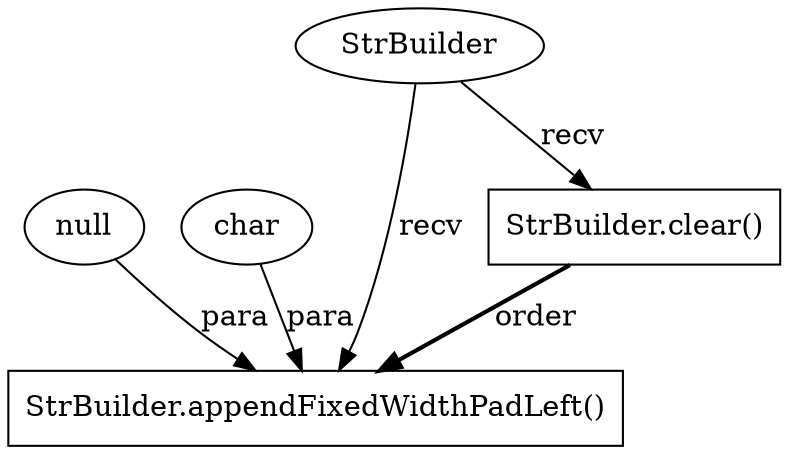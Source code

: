 digraph "AUG" {

  1 [ label="StrBuilder.appendFixedWidthPadLeft()" shape="box" ];
  2 [ label="null" shape="ellipse" ];
  3 [ label="char" shape="ellipse" ];
  4 [ label="StrBuilder" shape="ellipse" ];
  5 [ label="StrBuilder.clear()" shape="box" ];
  3 -> 1 [ label="para" style="solid" ];
  4 -> 1 [ label="recv" style="solid" ];
  2 -> 1 [ label="para" style="solid" ];
  5 -> 1 [ label="order" style="bold" ];
  4 -> 5 [ label="recv" style="solid" ];
}
